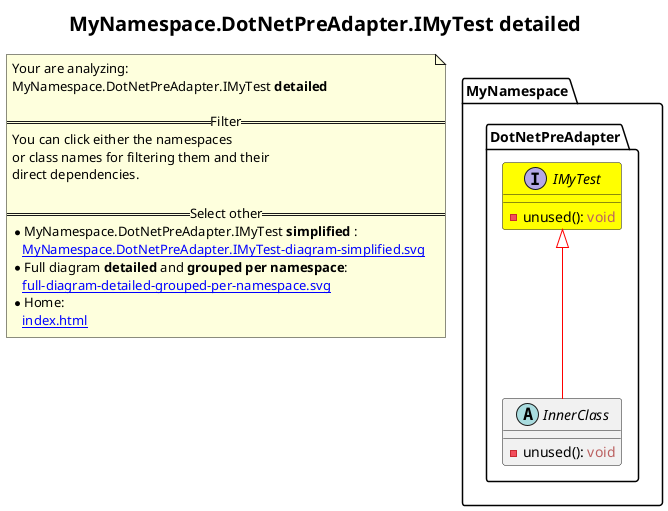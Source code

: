 @startuml
skinparam linetype ortho
title <size:20>MyNamespace.DotNetPreAdapter.IMyTest **detailed** </size>
note "Your are analyzing:\nMyNamespace.DotNetPreAdapter.IMyTest **detailed** \n\n==Filter==\nYou can click either the namespaces \nor class names for filtering them and their\ndirect dependencies.\n\n==Select other==\n* MyNamespace.DotNetPreAdapter.IMyTest **simplified** :\n   [[MyNamespace.DotNetPreAdapter.IMyTest-diagram-simplified.svg]]\n* Full diagram **detailed** and **grouped per namespace**:\n   [[full-diagram-detailed-grouped-per-namespace.svg]]\n* Home:\n   [[index.html]]" as FloatingNote
  interface MyNamespace.DotNetPreAdapter.IMyTest [[MyNamespace.DotNetPreAdapter.IMyTest-diagram-detailed.svg]] #yellow {
    - unused(<font color="6060BB"></font>): <font color="BB6060">void</font>
  }
  abstract class MyNamespace.DotNetPreAdapter.InnerClass [[MyNamespace.DotNetPreAdapter.InnerClass-diagram-detailed.svg]]  {
    - unused(<font color="6060BB"></font>): <font color="BB6060">void</font>
  }
 ' *************************************** 
 ' *************************************** 
 ' *************************************** 
' Class relations extracted from namespace:
' MyNamespace.DotNetPreAdapter
MyNamespace.DotNetPreAdapter.IMyTest <|-[#red]- MyNamespace.DotNetPreAdapter.InnerClass
@enduml